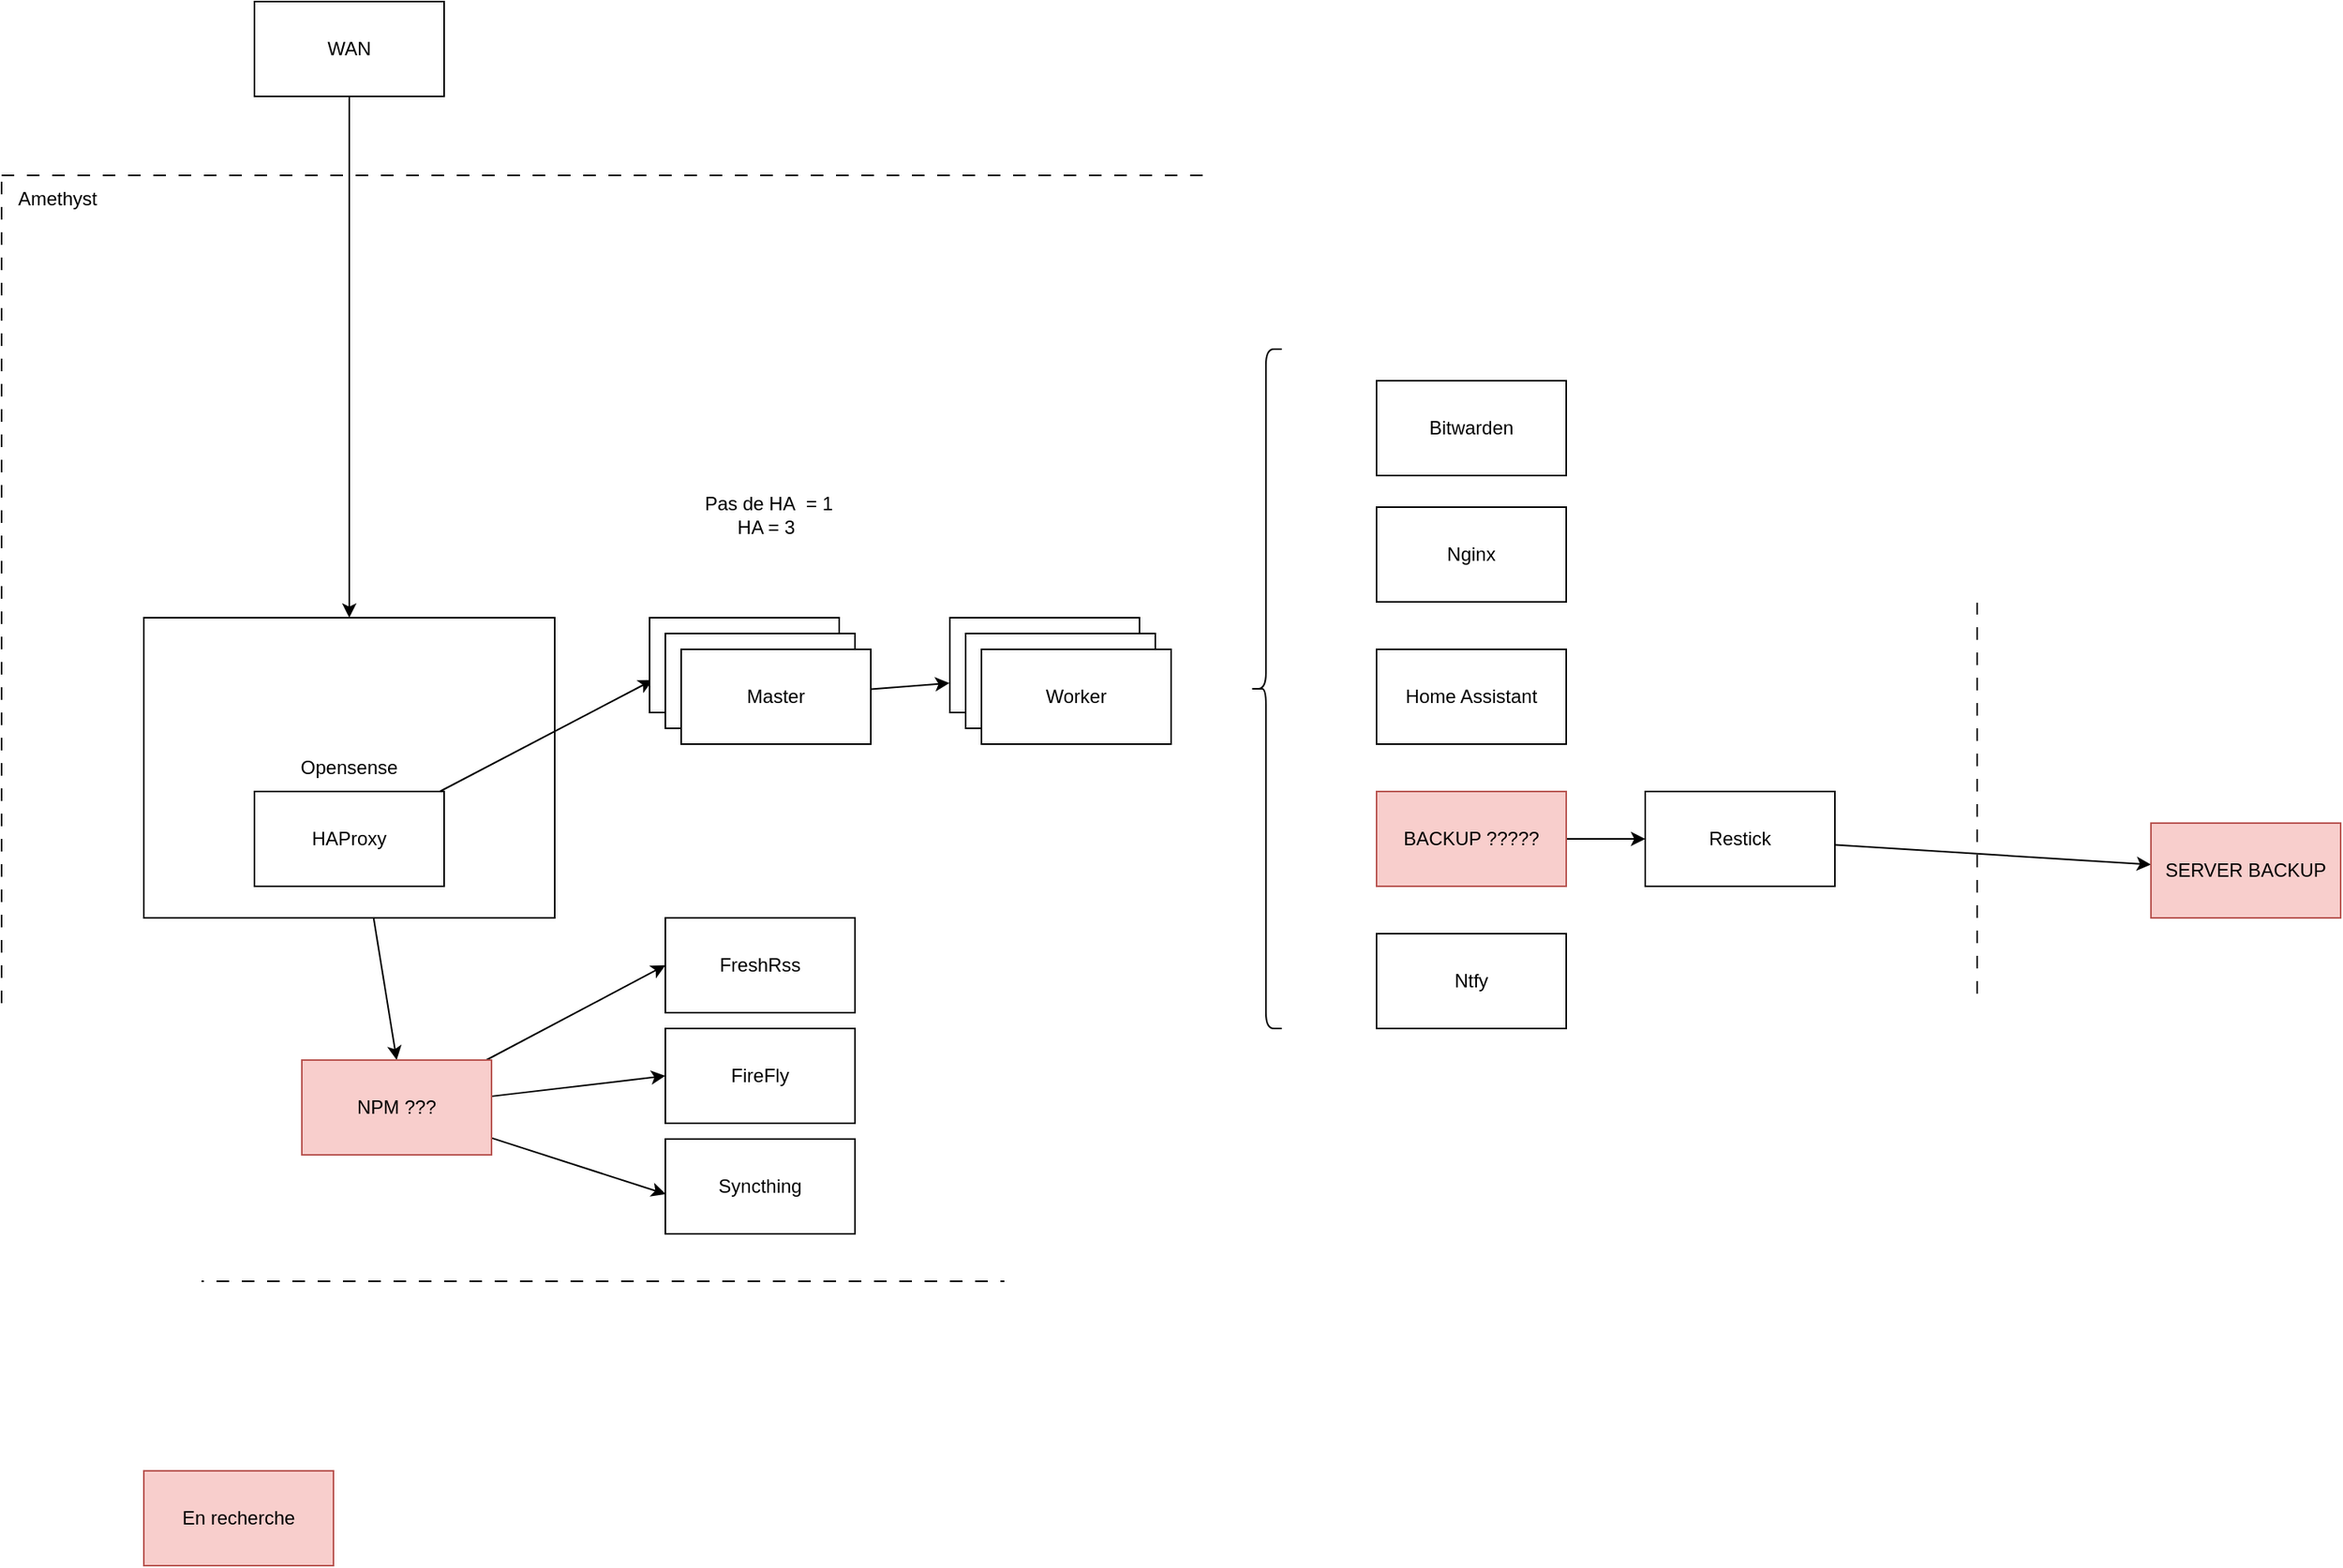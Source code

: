 <mxfile>
    <diagram id="A9cpWMVs-gtsM0dxY_9Y" name="Page-1">
        <mxGraphModel dx="954" dy="2559" grid="1" gridSize="10" guides="1" tooltips="1" connect="1" arrows="1" fold="1" page="1" pageScale="1" pageWidth="850" pageHeight="1100" math="0" shadow="0">
            <root>
                <mxCell id="0"/>
                <mxCell id="1" parent="0"/>
                <mxCell id="26" value="" style="whiteSpace=wrap;html=1;fillColor=none;dashed=1;dashPattern=8 8;" parent="1" vertex="1">
                    <mxGeometry x="50" y="60" width="1250" height="700" as="geometry"/>
                </mxCell>
                <mxCell id="32" style="edgeStyle=none;html=1;entryX=0.5;entryY=0;entryDx=0;entryDy=0;" parent="1" source="2" target="31" edge="1">
                    <mxGeometry relative="1" as="geometry"/>
                </mxCell>
                <mxCell id="2" value="Opensense" style="whiteSpace=wrap;html=1;" parent="1" vertex="1">
                    <mxGeometry x="140" y="340" width="260" height="190" as="geometry"/>
                </mxCell>
                <mxCell id="11" style="edgeStyle=none;html=1;entryX=0.017;entryY=0.657;entryDx=0;entryDy=0;entryPerimeter=0;" parent="1" source="3" target="6" edge="1">
                    <mxGeometry relative="1" as="geometry"/>
                </mxCell>
                <mxCell id="3" value="HAProxy" style="whiteSpace=wrap;html=1;" parent="1" vertex="1">
                    <mxGeometry x="210" y="450" width="120" height="60" as="geometry"/>
                </mxCell>
                <mxCell id="5" style="edgeStyle=none;html=1;" parent="1" source="4" target="2" edge="1">
                    <mxGeometry relative="1" as="geometry"/>
                </mxCell>
                <mxCell id="4" value="WAN" style="whiteSpace=wrap;html=1;" parent="1" vertex="1">
                    <mxGeometry x="210" y="-50" width="120" height="60" as="geometry"/>
                </mxCell>
                <mxCell id="6" value="Master" style="whiteSpace=wrap;html=1;" parent="1" vertex="1">
                    <mxGeometry x="460" y="340" width="120" height="60" as="geometry"/>
                </mxCell>
                <mxCell id="8" value="Master" style="whiteSpace=wrap;html=1;" parent="1" vertex="1">
                    <mxGeometry x="470" y="350" width="120" height="60" as="geometry"/>
                </mxCell>
                <mxCell id="15" style="edgeStyle=none;html=1;entryX=-0.002;entryY=0.69;entryDx=0;entryDy=0;entryPerimeter=0;" parent="1" source="9" target="12" edge="1">
                    <mxGeometry relative="1" as="geometry"/>
                </mxCell>
                <mxCell id="9" value="Master" style="whiteSpace=wrap;html=1;" parent="1" vertex="1">
                    <mxGeometry x="480" y="360" width="120" height="60" as="geometry"/>
                </mxCell>
                <mxCell id="12" value="Worker" style="whiteSpace=wrap;html=1;" parent="1" vertex="1">
                    <mxGeometry x="650" y="340" width="120" height="60" as="geometry"/>
                </mxCell>
                <mxCell id="13" value="Worker" style="whiteSpace=wrap;html=1;" parent="1" vertex="1">
                    <mxGeometry x="660" y="350" width="120" height="60" as="geometry"/>
                </mxCell>
                <mxCell id="14" value="Worker" style="whiteSpace=wrap;html=1;" parent="1" vertex="1">
                    <mxGeometry x="670" y="360" width="120" height="60" as="geometry"/>
                </mxCell>
                <mxCell id="16" value="Nginx" style="whiteSpace=wrap;html=1;" parent="1" vertex="1">
                    <mxGeometry x="920" y="270" width="120" height="60" as="geometry"/>
                </mxCell>
                <mxCell id="17" value="FreshRss" style="whiteSpace=wrap;html=1;" parent="1" vertex="1">
                    <mxGeometry x="470" y="530" width="120" height="60" as="geometry"/>
                </mxCell>
                <mxCell id="18" value="FireFly" style="whiteSpace=wrap;html=1;" parent="1" vertex="1">
                    <mxGeometry x="470" y="600" width="120" height="60" as="geometry"/>
                </mxCell>
                <mxCell id="19" value="Bitwarden" style="whiteSpace=wrap;html=1;" parent="1" vertex="1">
                    <mxGeometry x="920" y="190" width="120" height="60" as="geometry"/>
                </mxCell>
                <mxCell id="20" value="Syncthing" style="whiteSpace=wrap;html=1;" parent="1" vertex="1">
                    <mxGeometry x="470" y="670" width="120" height="60" as="geometry"/>
                </mxCell>
                <mxCell id="21" value="" style="shape=curlyBracket;whiteSpace=wrap;html=1;rounded=1;labelPosition=left;verticalLabelPosition=middle;align=right;verticalAlign=middle;" parent="1" vertex="1">
                    <mxGeometry x="840" y="170" width="20" height="430" as="geometry"/>
                </mxCell>
                <mxCell id="22" value="Home Assistant" style="whiteSpace=wrap;html=1;" parent="1" vertex="1">
                    <mxGeometry x="920" y="360" width="120" height="60" as="geometry"/>
                </mxCell>
                <mxCell id="25" style="edgeStyle=none;html=1;entryX=0;entryY=0.5;entryDx=0;entryDy=0;" parent="1" source="23" target="24" edge="1">
                    <mxGeometry relative="1" as="geometry"/>
                </mxCell>
                <mxCell id="23" value="BACKUP ?????" style="whiteSpace=wrap;html=1;fillColor=#f8cecc;strokeColor=#b85450;" parent="1" vertex="1">
                    <mxGeometry x="920" y="450" width="120" height="60" as="geometry"/>
                </mxCell>
                <mxCell id="38" style="edgeStyle=none;html=1;" parent="1" source="24" target="37" edge="1">
                    <mxGeometry relative="1" as="geometry"/>
                </mxCell>
                <mxCell id="24" value="Restick" style="whiteSpace=wrap;html=1;" parent="1" vertex="1">
                    <mxGeometry x="1090" y="450" width="120" height="60" as="geometry"/>
                </mxCell>
                <mxCell id="27" value="Amethyst" style="text;html=1;align=center;verticalAlign=middle;resizable=0;points=[];autosize=1;strokeColor=none;fillColor=none;dashed=1;dashPattern=8 8;" parent="1" vertex="1">
                    <mxGeometry x="50" y="60" width="70" height="30" as="geometry"/>
                </mxCell>
                <mxCell id="28" value="Pas de HA&amp;nbsp; = 1&lt;br&gt;HA = 3&amp;nbsp;" style="text;html=1;align=center;verticalAlign=middle;resizable=0;points=[];autosize=1;strokeColor=none;fillColor=none;dashed=1;dashPattern=8 8;" parent="1" vertex="1">
                    <mxGeometry x="485" y="255" width="100" height="40" as="geometry"/>
                </mxCell>
                <mxCell id="30" value="Ntfy" style="whiteSpace=wrap;html=1;" parent="1" vertex="1">
                    <mxGeometry x="920" y="540" width="120" height="60" as="geometry"/>
                </mxCell>
                <mxCell id="33" style="edgeStyle=none;html=1;entryX=0;entryY=0.5;entryDx=0;entryDy=0;" parent="1" source="31" target="17" edge="1">
                    <mxGeometry relative="1" as="geometry"/>
                </mxCell>
                <mxCell id="34" style="edgeStyle=none;html=1;entryX=0;entryY=0.5;entryDx=0;entryDy=0;" parent="1" source="31" target="18" edge="1">
                    <mxGeometry relative="1" as="geometry"/>
                </mxCell>
                <mxCell id="35" style="edgeStyle=none;html=1;entryX=0.002;entryY=0.58;entryDx=0;entryDy=0;entryPerimeter=0;" parent="1" source="31" target="20" edge="1">
                    <mxGeometry relative="1" as="geometry"/>
                </mxCell>
                <mxCell id="31" value="NPM ???" style="whiteSpace=wrap;html=1;fillColor=#f8cecc;strokeColor=#b85450;" parent="1" vertex="1">
                    <mxGeometry x="240" y="620" width="120" height="60" as="geometry"/>
                </mxCell>
                <mxCell id="36" value="En recherche" style="whiteSpace=wrap;html=1;fillColor=#f8cecc;strokeColor=#b85450;" parent="1" vertex="1">
                    <mxGeometry x="140" y="880" width="120" height="60" as="geometry"/>
                </mxCell>
                <mxCell id="37" value="SERVER BACKUP" style="whiteSpace=wrap;html=1;fillColor=#f8cecc;strokeColor=#b85450;" parent="1" vertex="1">
                    <mxGeometry x="1410" y="470" width="120" height="60" as="geometry"/>
                </mxCell>
            </root>
        </mxGraphModel>
    </diagram>
</mxfile>